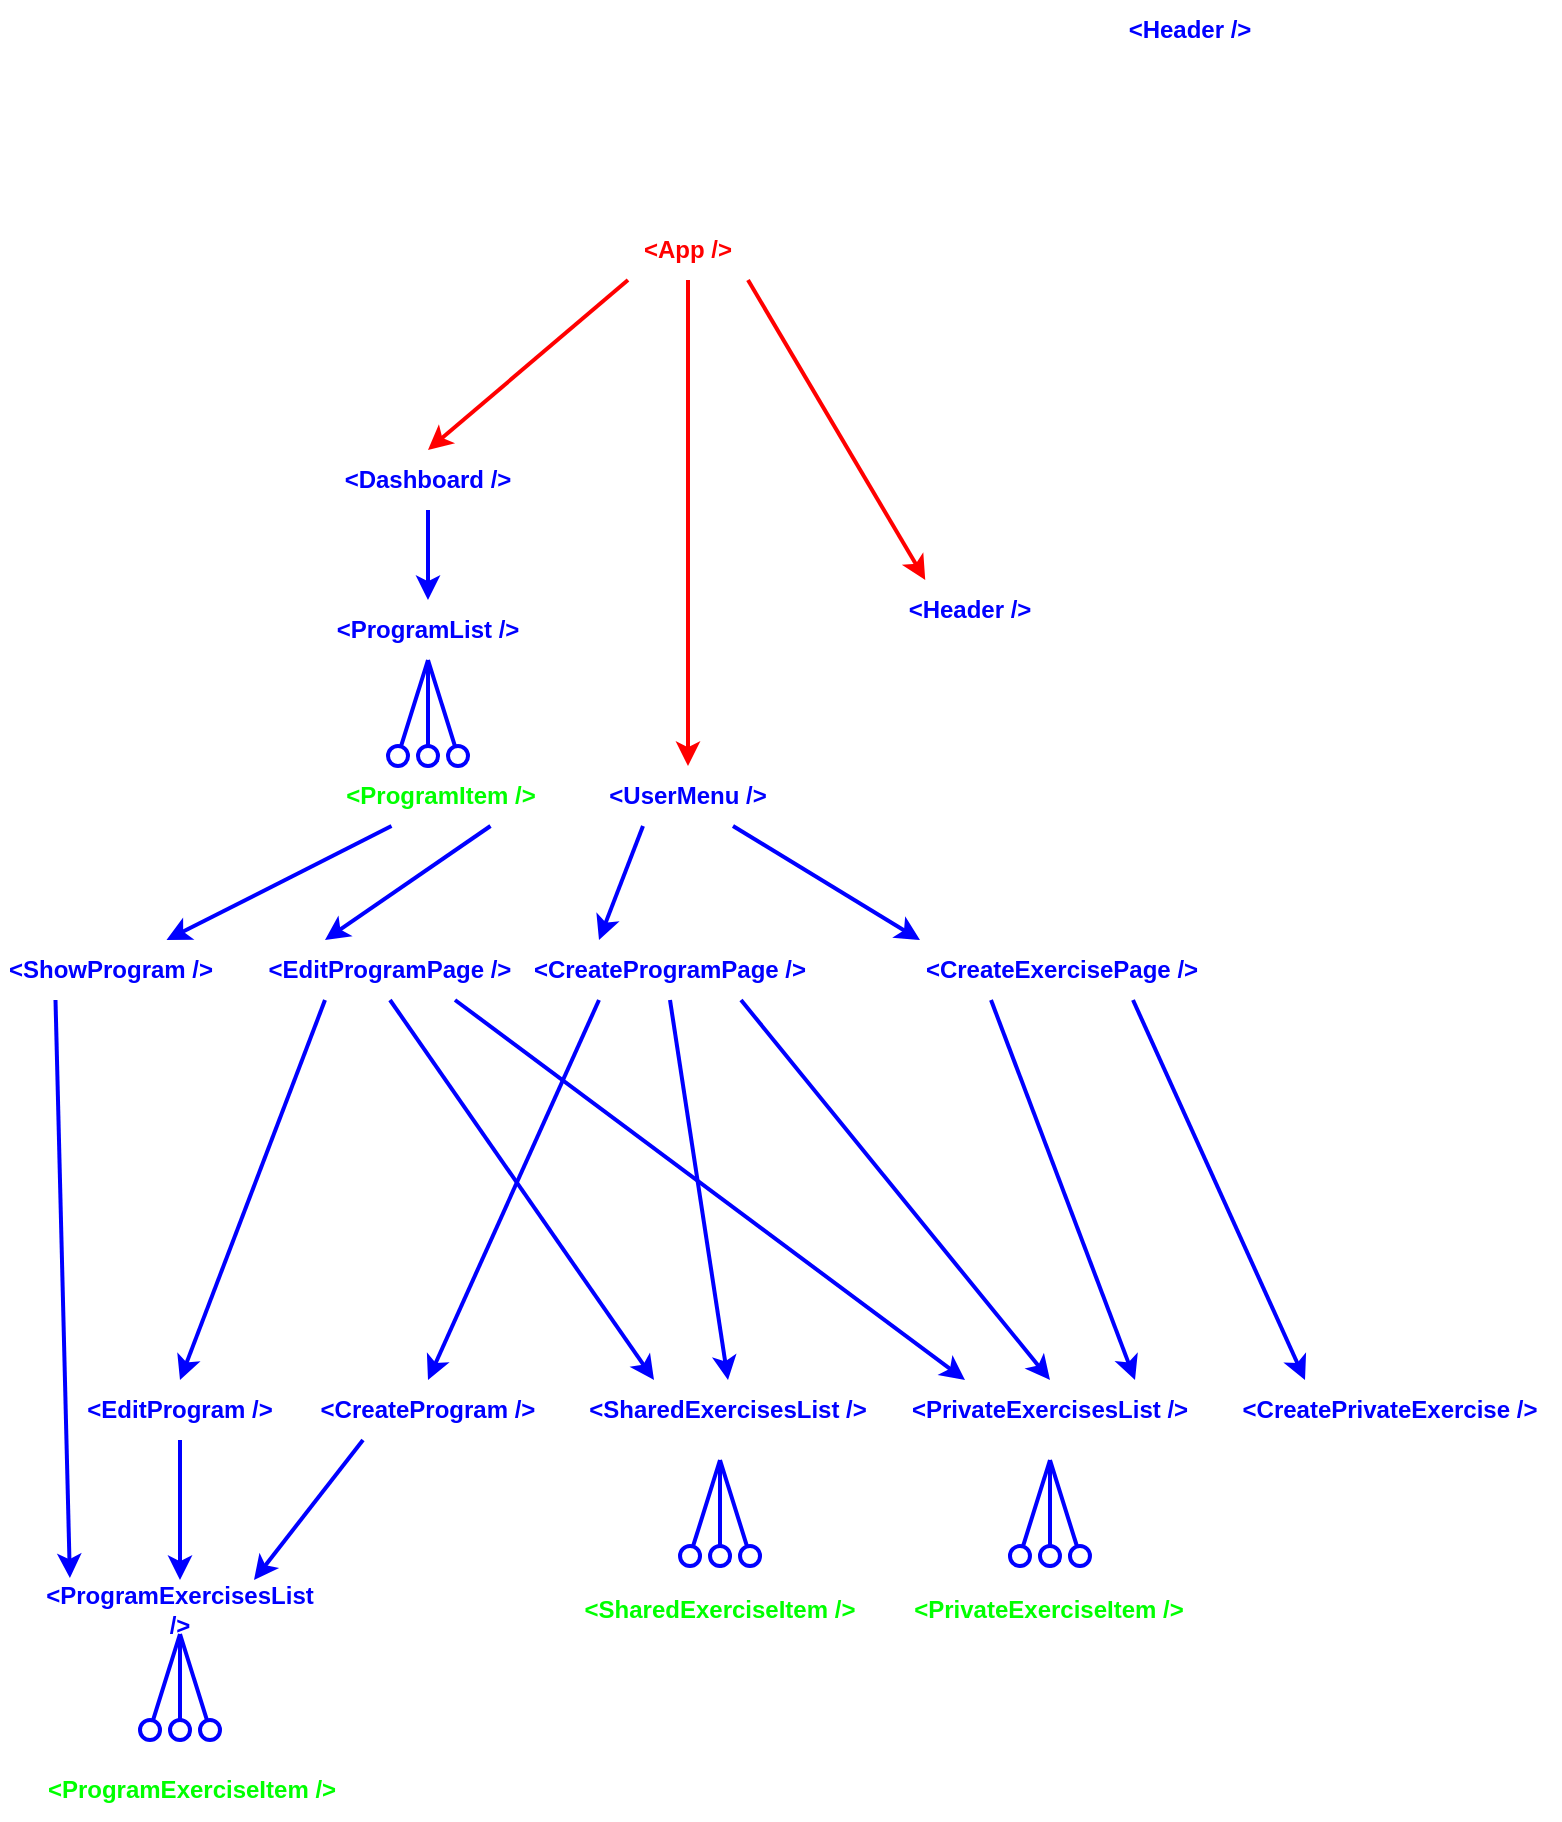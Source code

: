 <mxfile version="24.0.7" type="google">
  <diagram name="Page-1" id="ceWPvd3D52CUZ8ivyVGd">
    <mxGraphModel grid="1" page="1" gridSize="10" guides="1" tooltips="1" connect="1" arrows="1" fold="1" pageScale="1" pageWidth="850" pageHeight="1100" math="0" shadow="0">
      <root>
        <mxCell id="0" />
        <mxCell id="1" parent="0" />
        <mxCell id="GnQvcR32fJuL20evVEYU-1" value="&lt;b&gt;&lt;font color=&quot;#ff0000&quot;&gt;&amp;lt;App /&amp;gt;&lt;/font&gt;&lt;/b&gt;" style="text;html=1;strokeColor=none;fillColor=none;align=center;verticalAlign=middle;whiteSpace=wrap;rounded=0;" vertex="1" parent="1">
          <mxGeometry x="344" y="340" width="60" height="30" as="geometry" />
        </mxCell>
        <mxCell id="GnQvcR32fJuL20evVEYU-3" value="&lt;font color=&quot;#0000ff&quot;&gt;&lt;b&gt;&amp;lt;Dashboard /&amp;gt;&lt;/b&gt;&lt;/font&gt;" style="text;html=1;strokeColor=none;fillColor=none;align=center;verticalAlign=middle;whiteSpace=wrap;rounded=0;" vertex="1" parent="1">
          <mxGeometry x="199" y="455" width="90" height="30" as="geometry" />
        </mxCell>
        <mxCell id="GnQvcR32fJuL20evVEYU-5" value="&lt;b&gt;&lt;font color=&quot;#00ff00&quot;&gt;&amp;lt;SharedExerciseItem /&amp;gt;&lt;/font&gt;&lt;/b&gt;" style="text;html=1;strokeColor=none;fillColor=none;align=center;verticalAlign=middle;whiteSpace=wrap;rounded=0;" vertex="1" parent="1">
          <mxGeometry x="313.88" y="1020" width="152.25" height="30" as="geometry" />
        </mxCell>
        <mxCell id="GnQvcR32fJuL20evVEYU-6" value="" style="endArrow=classic;html=1;rounded=0;exitX=0;exitY=1;exitDx=0;exitDy=0;strokeColor=#ff0000;strokeWidth=2;entryX=0.5;entryY=0;entryDx=0;entryDy=0;" edge="1" parent="1" source="GnQvcR32fJuL20evVEYU-1" target="GnQvcR32fJuL20evVEYU-3">
          <mxGeometry width="50" height="50" relative="1" as="geometry">
            <mxPoint x="139" y="430" as="sourcePoint" />
            <mxPoint x="239" y="450" as="targetPoint" />
          </mxGeometry>
        </mxCell>
        <mxCell id="GnQvcR32fJuL20evVEYU-7" value="&lt;font color=&quot;#0000ff&quot;&gt;&lt;b&gt;&amp;lt;CreateProgramPage /&amp;gt;&lt;/b&gt;&lt;/font&gt;" style="text;html=1;strokeColor=none;fillColor=none;align=center;verticalAlign=middle;whiteSpace=wrap;rounded=0;" vertex="1" parent="1">
          <mxGeometry x="294" y="700" width="142" height="30" as="geometry" />
        </mxCell>
        <mxCell id="GnQvcR32fJuL20evVEYU-8" value="" style="endArrow=classic;html=1;rounded=0;entryX=0.5;entryY=0;entryDx=0;entryDy=0;strokeColor=#0000ff;strokeWidth=2;exitX=0.5;exitY=1;exitDx=0;exitDy=0;" edge="1" parent="1" source="GnQvcR32fJuL20evVEYU-3" target="GnQvcR32fJuL20evVEYU-19">
          <mxGeometry width="50" height="50" relative="1" as="geometry">
            <mxPoint x="202" y="485" as="sourcePoint" />
            <mxPoint x="179" y="510" as="targetPoint" />
          </mxGeometry>
        </mxCell>
        <mxCell id="GnQvcR32fJuL20evVEYU-9" value="&lt;b&gt;&lt;font color=&quot;#00ff00&quot;&gt;&amp;lt;ProgramItem /&amp;gt;&lt;/font&gt;&lt;/b&gt;" style="text;html=1;strokeColor=none;fillColor=none;align=center;verticalAlign=middle;whiteSpace=wrap;rounded=0;" vertex="1" parent="1">
          <mxGeometry x="201" y="613" width="99" height="30" as="geometry" />
        </mxCell>
        <mxCell id="GnQvcR32fJuL20evVEYU-10" value="" style="group" connectable="0" vertex="1" parent="1">
          <mxGeometry x="224" y="560" width="40" height="53" as="geometry" />
        </mxCell>
        <mxCell id="GnQvcR32fJuL20evVEYU-11" value="" style="endArrow=none;html=1;rounded=0;strokeColor=#0000ff;strokeWidth=2;entryX=0.5;entryY=1;entryDx=0;entryDy=0;" edge="1" parent="GnQvcR32fJuL20evVEYU-10" source="GnQvcR32fJuL20evVEYU-17">
          <mxGeometry width="50" height="50" relative="1" as="geometry">
            <mxPoint x="25" y="50" as="sourcePoint" />
            <mxPoint x="20" as="targetPoint" />
          </mxGeometry>
        </mxCell>
        <mxCell id="GnQvcR32fJuL20evVEYU-12" value="" style="endArrow=none;html=1;rounded=0;strokeColor=#0000ff;strokeWidth=2;entryX=0.5;entryY=1;entryDx=0;entryDy=0;" edge="1" parent="GnQvcR32fJuL20evVEYU-10" source="GnQvcR32fJuL20evVEYU-15">
          <mxGeometry width="50" height="50" relative="1" as="geometry">
            <mxPoint x="5" y="50" as="sourcePoint" />
            <mxPoint x="20" as="targetPoint" />
          </mxGeometry>
        </mxCell>
        <mxCell id="GnQvcR32fJuL20evVEYU-13" value="" style="endArrow=none;html=1;rounded=0;strokeColor=#0000ff;strokeWidth=2;entryX=0.5;entryY=1;entryDx=0;entryDy=0;" edge="1" parent="GnQvcR32fJuL20evVEYU-10" source="GnQvcR32fJuL20evVEYU-18">
          <mxGeometry width="50" height="50" relative="1" as="geometry">
            <mxPoint x="45" y="50" as="sourcePoint" />
            <mxPoint x="20" as="targetPoint" />
          </mxGeometry>
        </mxCell>
        <mxCell id="GnQvcR32fJuL20evVEYU-14" value="" style="endArrow=none;html=1;rounded=0;strokeColor=#0000ff;strokeWidth=2;entryX=0.5;entryY=1;entryDx=0;entryDy=0;" edge="1" parent="GnQvcR32fJuL20evVEYU-10" target="GnQvcR32fJuL20evVEYU-15">
          <mxGeometry width="50" height="50" relative="1" as="geometry">
            <mxPoint x="5" y="50" as="sourcePoint" />
            <mxPoint x="25" y="-10" as="targetPoint" />
          </mxGeometry>
        </mxCell>
        <mxCell id="GnQvcR32fJuL20evVEYU-15" value="" style="ellipse;whiteSpace=wrap;html=1;aspect=fixed;strokeWidth=2;strokeColor=#0000ff;" vertex="1" parent="GnQvcR32fJuL20evVEYU-10">
          <mxGeometry y="43" width="10" height="10" as="geometry" />
        </mxCell>
        <mxCell id="GnQvcR32fJuL20evVEYU-16" value="" style="endArrow=none;html=1;rounded=0;strokeColor=#0000ff;strokeWidth=2;entryX=0.5;entryY=1;entryDx=0;entryDy=0;" edge="1" parent="GnQvcR32fJuL20evVEYU-10" target="GnQvcR32fJuL20evVEYU-17">
          <mxGeometry width="50" height="50" relative="1" as="geometry">
            <mxPoint x="25" y="50" as="sourcePoint" />
            <mxPoint x="20" as="targetPoint" />
          </mxGeometry>
        </mxCell>
        <mxCell id="GnQvcR32fJuL20evVEYU-17" value="" style="ellipse;whiteSpace=wrap;html=1;aspect=fixed;strokeWidth=2;strokeColor=#0000ff;" vertex="1" parent="GnQvcR32fJuL20evVEYU-10">
          <mxGeometry x="15" y="43" width="10" height="10" as="geometry" />
        </mxCell>
        <mxCell id="GnQvcR32fJuL20evVEYU-18" value="" style="ellipse;whiteSpace=wrap;html=1;aspect=fixed;strokeWidth=2;strokeColor=#0000ff;" vertex="1" parent="GnQvcR32fJuL20evVEYU-10">
          <mxGeometry x="30" y="43" width="10" height="10" as="geometry" />
        </mxCell>
        <mxCell id="GnQvcR32fJuL20evVEYU-19" value="&lt;font color=&quot;#0000ff&quot;&gt;&lt;b&gt;&amp;lt;ProgramList /&amp;gt;&lt;br&gt;&lt;/b&gt;&lt;/font&gt;" style="text;html=1;strokeColor=none;fillColor=none;align=center;verticalAlign=middle;whiteSpace=wrap;rounded=0;" vertex="1" parent="1">
          <mxGeometry x="194" y="530" width="100" height="30" as="geometry" />
        </mxCell>
        <mxCell id="GnQvcR32fJuL20evVEYU-21" value="" style="group" connectable="0" vertex="1" parent="1">
          <mxGeometry x="370.01" y="960" width="40" height="53" as="geometry" />
        </mxCell>
        <mxCell id="GnQvcR32fJuL20evVEYU-22" value="" style="endArrow=none;html=1;rounded=0;strokeColor=#0000ff;strokeWidth=2;entryX=0.5;entryY=1;entryDx=0;entryDy=0;" edge="1" parent="GnQvcR32fJuL20evVEYU-21" source="GnQvcR32fJuL20evVEYU-28">
          <mxGeometry width="50" height="50" relative="1" as="geometry">
            <mxPoint x="25" y="50" as="sourcePoint" />
            <mxPoint x="20" as="targetPoint" />
          </mxGeometry>
        </mxCell>
        <mxCell id="GnQvcR32fJuL20evVEYU-23" value="" style="endArrow=none;html=1;rounded=0;strokeColor=#0000ff;strokeWidth=2;entryX=0.5;entryY=1;entryDx=0;entryDy=0;" edge="1" parent="GnQvcR32fJuL20evVEYU-21" source="GnQvcR32fJuL20evVEYU-26">
          <mxGeometry width="50" height="50" relative="1" as="geometry">
            <mxPoint x="5" y="50" as="sourcePoint" />
            <mxPoint x="20" as="targetPoint" />
          </mxGeometry>
        </mxCell>
        <mxCell id="GnQvcR32fJuL20evVEYU-24" value="" style="endArrow=none;html=1;rounded=0;strokeColor=#0000ff;strokeWidth=2;entryX=0.5;entryY=1;entryDx=0;entryDy=0;" edge="1" parent="GnQvcR32fJuL20evVEYU-21" source="GnQvcR32fJuL20evVEYU-29">
          <mxGeometry width="50" height="50" relative="1" as="geometry">
            <mxPoint x="45" y="50" as="sourcePoint" />
            <mxPoint x="20" as="targetPoint" />
          </mxGeometry>
        </mxCell>
        <mxCell id="GnQvcR32fJuL20evVEYU-25" value="" style="endArrow=none;html=1;rounded=0;strokeColor=#0000ff;strokeWidth=2;entryX=0.5;entryY=1;entryDx=0;entryDy=0;" edge="1" parent="GnQvcR32fJuL20evVEYU-21" target="GnQvcR32fJuL20evVEYU-26">
          <mxGeometry width="50" height="50" relative="1" as="geometry">
            <mxPoint x="5" y="50" as="sourcePoint" />
            <mxPoint x="25" y="-10" as="targetPoint" />
          </mxGeometry>
        </mxCell>
        <mxCell id="GnQvcR32fJuL20evVEYU-26" value="" style="ellipse;whiteSpace=wrap;html=1;aspect=fixed;strokeWidth=2;strokeColor=#0000ff;" vertex="1" parent="GnQvcR32fJuL20evVEYU-21">
          <mxGeometry y="43" width="10" height="10" as="geometry" />
        </mxCell>
        <mxCell id="GnQvcR32fJuL20evVEYU-27" value="" style="endArrow=none;html=1;rounded=0;strokeColor=#0000ff;strokeWidth=2;entryX=0.5;entryY=1;entryDx=0;entryDy=0;" edge="1" parent="GnQvcR32fJuL20evVEYU-21" target="GnQvcR32fJuL20evVEYU-28">
          <mxGeometry width="50" height="50" relative="1" as="geometry">
            <mxPoint x="25" y="50" as="sourcePoint" />
            <mxPoint x="20" as="targetPoint" />
          </mxGeometry>
        </mxCell>
        <mxCell id="GnQvcR32fJuL20evVEYU-28" value="" style="ellipse;whiteSpace=wrap;html=1;aspect=fixed;strokeWidth=2;strokeColor=#0000ff;" vertex="1" parent="GnQvcR32fJuL20evVEYU-21">
          <mxGeometry x="15" y="43" width="10" height="10" as="geometry" />
        </mxCell>
        <mxCell id="GnQvcR32fJuL20evVEYU-29" value="" style="ellipse;whiteSpace=wrap;html=1;aspect=fixed;strokeWidth=2;strokeColor=#0000ff;" vertex="1" parent="GnQvcR32fJuL20evVEYU-21">
          <mxGeometry x="30" y="43" width="10" height="10" as="geometry" />
        </mxCell>
        <mxCell id="GnQvcR32fJuL20evVEYU-30" value="" style="endArrow=classic;html=1;rounded=0;entryX=0.25;entryY=0;entryDx=0;entryDy=0;strokeColor=#0000ff;strokeWidth=2;exitX=0.25;exitY=1;exitDx=0;exitDy=0;" edge="1" parent="1" source="czgTI-FZJ7H7cBCSPp1i-2" target="GnQvcR32fJuL20evVEYU-7">
          <mxGeometry width="50" height="50" relative="1" as="geometry">
            <mxPoint x="18.5" y="710" as="sourcePoint" />
            <mxPoint x="76.5" y="735" as="targetPoint" />
            <Array as="points" />
          </mxGeometry>
        </mxCell>
        <mxCell id="GnQvcR32fJuL20evVEYU-32" value="&lt;font color=&quot;#0000ff&quot;&gt;&lt;b&gt;&amp;lt;Header /&amp;gt;&lt;/b&gt;&lt;/font&gt;" style="text;html=1;strokeColor=none;fillColor=none;align=center;verticalAlign=middle;whiteSpace=wrap;rounded=0;" vertex="1" parent="1">
          <mxGeometry x="580" y="230" width="90" height="30" as="geometry" />
        </mxCell>
        <mxCell id="GnQvcR32fJuL20evVEYU-35" value="&lt;font color=&quot;#0000ff&quot;&gt;&lt;b&gt;&amp;lt;ShowProgram /&amp;gt;&lt;br&gt;&lt;/b&gt;&lt;/font&gt;" style="text;html=1;strokeColor=none;fillColor=none;align=center;verticalAlign=middle;whiteSpace=wrap;rounded=0;" vertex="1" parent="1">
          <mxGeometry x="30" y="700" width="111" height="30" as="geometry" />
        </mxCell>
        <mxCell id="GnQvcR32fJuL20evVEYU-36" value="" style="endArrow=classic;html=1;rounded=0;entryX=0.75;entryY=0;entryDx=0;entryDy=0;strokeColor=#0000ff;strokeWidth=2;exitX=0.25;exitY=1;exitDx=0;exitDy=0;" edge="1" parent="1" source="GnQvcR32fJuL20evVEYU-9" target="GnQvcR32fJuL20evVEYU-35">
          <mxGeometry width="50" height="50" relative="1" as="geometry">
            <mxPoint x="212" y="495" as="sourcePoint" />
            <mxPoint x="214" y="540" as="targetPoint" />
          </mxGeometry>
        </mxCell>
        <mxCell id="bwb0BNMyFX0oNyAE1NM4-4" value="&lt;font color=&quot;#0000ff&quot;&gt;&lt;b&gt;&amp;lt;CreateExercisePage /&amp;gt;&lt;/b&gt;&lt;/font&gt;" style="text;html=1;strokeColor=none;fillColor=none;align=center;verticalAlign=middle;whiteSpace=wrap;rounded=0;" vertex="1" parent="1">
          <mxGeometry x="490" y="700" width="142" height="30" as="geometry" />
        </mxCell>
        <mxCell id="bwb0BNMyFX0oNyAE1NM4-5" value="" style="endArrow=classic;html=1;rounded=0;entryX=0;entryY=0;entryDx=0;entryDy=0;strokeColor=#0000ff;strokeWidth=2;exitX=0.75;exitY=1;exitDx=0;exitDy=0;" edge="1" parent="1" source="czgTI-FZJ7H7cBCSPp1i-2" target="bwb0BNMyFX0oNyAE1NM4-4">
          <mxGeometry width="50" height="50" relative="1" as="geometry">
            <mxPoint x="224.5" y="710" as="sourcePoint" />
            <mxPoint x="286.5" y="755" as="targetPoint" />
          </mxGeometry>
        </mxCell>
        <mxCell id="czgTI-FZJ7H7cBCSPp1i-2" value="&lt;font color=&quot;#0000ff&quot;&gt;&lt;b&gt;&amp;lt;UserMenu /&amp;gt;&lt;/b&gt;&lt;/font&gt;" style="text;html=1;strokeColor=none;fillColor=none;align=center;verticalAlign=middle;whiteSpace=wrap;rounded=0;" vertex="1" parent="1">
          <mxGeometry x="329" y="613" width="90" height="30" as="geometry" />
        </mxCell>
        <mxCell id="czgTI-FZJ7H7cBCSPp1i-3" value="&lt;font color=&quot;#0000ff&quot;&gt;&lt;b&gt;&amp;lt;EditProgramPage /&amp;gt;&lt;br&gt;&lt;/b&gt;&lt;/font&gt;" style="text;html=1;strokeColor=none;fillColor=none;align=center;verticalAlign=middle;whiteSpace=wrap;rounded=0;" vertex="1" parent="1">
          <mxGeometry x="160" y="700" width="130" height="30" as="geometry" />
        </mxCell>
        <mxCell id="czgTI-FZJ7H7cBCSPp1i-5" value="" style="endArrow=classic;html=1;rounded=0;entryX=0.25;entryY=0;entryDx=0;entryDy=0;strokeColor=#0000ff;strokeWidth=2;exitX=0.75;exitY=1;exitDx=0;exitDy=0;" edge="1" parent="1" source="GnQvcR32fJuL20evVEYU-9" target="czgTI-FZJ7H7cBCSPp1i-3">
          <mxGeometry width="50" height="50" relative="1" as="geometry">
            <mxPoint x="232" y="653" as="sourcePoint" />
            <mxPoint x="164" y="710" as="targetPoint" />
          </mxGeometry>
        </mxCell>
        <mxCell id="czgTI-FZJ7H7cBCSPp1i-6" value="&lt;font color=&quot;#0000ff&quot;&gt;&lt;b&gt;&amp;lt;SharedExercisesList /&amp;gt;&lt;/b&gt;&lt;/font&gt;" style="text;html=1;strokeColor=none;fillColor=none;align=center;verticalAlign=middle;whiteSpace=wrap;rounded=0;" vertex="1" parent="1">
          <mxGeometry x="320" y="920" width="148" height="30" as="geometry" />
        </mxCell>
        <mxCell id="czgTI-FZJ7H7cBCSPp1i-8" value="&lt;font color=&quot;#0000ff&quot;&gt;&lt;b&gt;&amp;lt;PrivateExercisesList /&amp;gt;&lt;/b&gt;&lt;/font&gt;" style="text;html=1;strokeColor=none;fillColor=none;align=center;verticalAlign=middle;whiteSpace=wrap;rounded=0;" vertex="1" parent="1">
          <mxGeometry x="470" y="920" width="170" height="30" as="geometry" />
        </mxCell>
        <mxCell id="czgTI-FZJ7H7cBCSPp1i-10" value="" style="group" connectable="0" vertex="1" parent="1">
          <mxGeometry x="534.99" y="960" width="40" height="53" as="geometry" />
        </mxCell>
        <mxCell id="czgTI-FZJ7H7cBCSPp1i-11" value="" style="endArrow=none;html=1;rounded=0;strokeColor=#0000ff;strokeWidth=2;entryX=0.5;entryY=1;entryDx=0;entryDy=0;" edge="1" parent="czgTI-FZJ7H7cBCSPp1i-10" source="czgTI-FZJ7H7cBCSPp1i-17">
          <mxGeometry width="50" height="50" relative="1" as="geometry">
            <mxPoint x="25" y="50" as="sourcePoint" />
            <mxPoint x="20" as="targetPoint" />
          </mxGeometry>
        </mxCell>
        <mxCell id="czgTI-FZJ7H7cBCSPp1i-12" value="" style="endArrow=none;html=1;rounded=0;strokeColor=#0000ff;strokeWidth=2;entryX=0.5;entryY=1;entryDx=0;entryDy=0;" edge="1" parent="czgTI-FZJ7H7cBCSPp1i-10" source="czgTI-FZJ7H7cBCSPp1i-15">
          <mxGeometry width="50" height="50" relative="1" as="geometry">
            <mxPoint x="5" y="50" as="sourcePoint" />
            <mxPoint x="20" as="targetPoint" />
          </mxGeometry>
        </mxCell>
        <mxCell id="czgTI-FZJ7H7cBCSPp1i-13" value="" style="endArrow=none;html=1;rounded=0;strokeColor=#0000ff;strokeWidth=2;entryX=0.5;entryY=1;entryDx=0;entryDy=0;" edge="1" parent="czgTI-FZJ7H7cBCSPp1i-10" source="czgTI-FZJ7H7cBCSPp1i-18">
          <mxGeometry width="50" height="50" relative="1" as="geometry">
            <mxPoint x="45" y="50" as="sourcePoint" />
            <mxPoint x="20" as="targetPoint" />
          </mxGeometry>
        </mxCell>
        <mxCell id="czgTI-FZJ7H7cBCSPp1i-14" value="" style="endArrow=none;html=1;rounded=0;strokeColor=#0000ff;strokeWidth=2;entryX=0.5;entryY=1;entryDx=0;entryDy=0;" edge="1" parent="czgTI-FZJ7H7cBCSPp1i-10" target="czgTI-FZJ7H7cBCSPp1i-15">
          <mxGeometry width="50" height="50" relative="1" as="geometry">
            <mxPoint x="5" y="50" as="sourcePoint" />
            <mxPoint x="25" y="-10" as="targetPoint" />
          </mxGeometry>
        </mxCell>
        <mxCell id="czgTI-FZJ7H7cBCSPp1i-15" value="" style="ellipse;whiteSpace=wrap;html=1;aspect=fixed;strokeWidth=2;strokeColor=#0000ff;" vertex="1" parent="czgTI-FZJ7H7cBCSPp1i-10">
          <mxGeometry y="43" width="10" height="10" as="geometry" />
        </mxCell>
        <mxCell id="czgTI-FZJ7H7cBCSPp1i-16" value="" style="endArrow=none;html=1;rounded=0;strokeColor=#0000ff;strokeWidth=2;entryX=0.5;entryY=1;entryDx=0;entryDy=0;" edge="1" parent="czgTI-FZJ7H7cBCSPp1i-10" target="czgTI-FZJ7H7cBCSPp1i-17">
          <mxGeometry width="50" height="50" relative="1" as="geometry">
            <mxPoint x="25" y="50" as="sourcePoint" />
            <mxPoint x="20" as="targetPoint" />
          </mxGeometry>
        </mxCell>
        <mxCell id="czgTI-FZJ7H7cBCSPp1i-17" value="" style="ellipse;whiteSpace=wrap;html=1;aspect=fixed;strokeWidth=2;strokeColor=#0000ff;" vertex="1" parent="czgTI-FZJ7H7cBCSPp1i-10">
          <mxGeometry x="15" y="43" width="10" height="10" as="geometry" />
        </mxCell>
        <mxCell id="czgTI-FZJ7H7cBCSPp1i-18" value="" style="ellipse;whiteSpace=wrap;html=1;aspect=fixed;strokeWidth=2;strokeColor=#0000ff;" vertex="1" parent="czgTI-FZJ7H7cBCSPp1i-10">
          <mxGeometry x="30" y="43" width="10" height="10" as="geometry" />
        </mxCell>
        <mxCell id="czgTI-FZJ7H7cBCSPp1i-19" value="&lt;b&gt;&lt;font color=&quot;#00ff00&quot;&gt;&amp;lt;PrivateExerciseItem /&amp;gt;&lt;/font&gt;&lt;/b&gt;" style="text;html=1;strokeColor=none;fillColor=none;align=center;verticalAlign=middle;whiteSpace=wrap;rounded=0;" vertex="1" parent="1">
          <mxGeometry x="481.37" y="1020" width="147.25" height="30" as="geometry" />
        </mxCell>
        <mxCell id="czgTI-FZJ7H7cBCSPp1i-20" value="&lt;font color=&quot;#0000ff&quot;&gt;&lt;b&gt;&amp;lt;EditProgram /&amp;gt;&lt;br&gt;&lt;/b&gt;&lt;/font&gt;" style="text;html=1;strokeColor=none;fillColor=none;align=center;verticalAlign=middle;whiteSpace=wrap;rounded=0;" vertex="1" parent="1">
          <mxGeometry x="55" y="920" width="130" height="30" as="geometry" />
        </mxCell>
        <mxCell id="czgTI-FZJ7H7cBCSPp1i-22" value="&lt;font color=&quot;#0000ff&quot;&gt;&lt;b&gt;&amp;lt;CreateProgram /&amp;gt;&lt;br&gt;&lt;/b&gt;&lt;/font&gt;" style="text;html=1;strokeColor=none;fillColor=none;align=center;verticalAlign=middle;whiteSpace=wrap;rounded=0;" vertex="1" parent="1">
          <mxGeometry x="179" y="920" width="130" height="30" as="geometry" />
        </mxCell>
        <mxCell id="czgTI-FZJ7H7cBCSPp1i-23" value="&lt;font color=&quot;#0000ff&quot;&gt;&lt;b&gt;&amp;lt;CreatePrivateExercise /&amp;gt;&lt;br&gt;&lt;/b&gt;&lt;/font&gt;" style="text;html=1;strokeColor=none;fillColor=none;align=center;verticalAlign=middle;whiteSpace=wrap;rounded=0;" vertex="1" parent="1">
          <mxGeometry x="640" y="920" width="170" height="30" as="geometry" />
        </mxCell>
        <mxCell id="czgTI-FZJ7H7cBCSPp1i-24" value="" style="endArrow=classic;html=1;rounded=0;entryX=0.25;entryY=0;entryDx=0;entryDy=0;strokeColor=#0000ff;strokeWidth=2;exitX=0.75;exitY=1;exitDx=0;exitDy=0;" edge="1" parent="1" source="bwb0BNMyFX0oNyAE1NM4-4" target="czgTI-FZJ7H7cBCSPp1i-23">
          <mxGeometry width="50" height="50" relative="1" as="geometry">
            <mxPoint x="500" y="653" as="sourcePoint" />
            <mxPoint x="607" y="710" as="targetPoint" />
          </mxGeometry>
        </mxCell>
        <mxCell id="czgTI-FZJ7H7cBCSPp1i-25" value="" style="endArrow=classic;html=1;rounded=0;entryX=0.75;entryY=0;entryDx=0;entryDy=0;strokeColor=#0000ff;strokeWidth=2;exitX=0.25;exitY=1;exitDx=0;exitDy=0;" edge="1" parent="1" source="bwb0BNMyFX0oNyAE1NM4-4" target="czgTI-FZJ7H7cBCSPp1i-8">
          <mxGeometry width="50" height="50" relative="1" as="geometry">
            <mxPoint x="607" y="740" as="sourcePoint" />
            <mxPoint x="635" y="790" as="targetPoint" />
          </mxGeometry>
        </mxCell>
        <mxCell id="czgTI-FZJ7H7cBCSPp1i-26" value="&lt;font color=&quot;#0000ff&quot;&gt;&lt;b&gt;&amp;lt;ProgramExercisesList /&amp;gt;&lt;/b&gt;&lt;/font&gt;" style="text;html=1;strokeColor=none;fillColor=none;align=center;verticalAlign=middle;whiteSpace=wrap;rounded=0;" vertex="1" parent="1">
          <mxGeometry x="46" y="1020" width="148" height="30" as="geometry" />
        </mxCell>
        <mxCell id="czgTI-FZJ7H7cBCSPp1i-27" value="" style="group" connectable="0" vertex="1" parent="1">
          <mxGeometry x="100" y="1047" width="40" height="53" as="geometry" />
        </mxCell>
        <mxCell id="czgTI-FZJ7H7cBCSPp1i-28" value="" style="endArrow=none;html=1;rounded=0;strokeColor=#0000ff;strokeWidth=2;entryX=0.5;entryY=1;entryDx=0;entryDy=0;" edge="1" parent="czgTI-FZJ7H7cBCSPp1i-27" source="czgTI-FZJ7H7cBCSPp1i-34">
          <mxGeometry width="50" height="50" relative="1" as="geometry">
            <mxPoint x="25" y="50" as="sourcePoint" />
            <mxPoint x="20" as="targetPoint" />
          </mxGeometry>
        </mxCell>
        <mxCell id="czgTI-FZJ7H7cBCSPp1i-29" value="" style="endArrow=none;html=1;rounded=0;strokeColor=#0000ff;strokeWidth=2;entryX=0.5;entryY=1;entryDx=0;entryDy=0;" edge="1" parent="czgTI-FZJ7H7cBCSPp1i-27" source="czgTI-FZJ7H7cBCSPp1i-32">
          <mxGeometry width="50" height="50" relative="1" as="geometry">
            <mxPoint x="5" y="50" as="sourcePoint" />
            <mxPoint x="20" as="targetPoint" />
          </mxGeometry>
        </mxCell>
        <mxCell id="czgTI-FZJ7H7cBCSPp1i-30" value="" style="endArrow=none;html=1;rounded=0;strokeColor=#0000ff;strokeWidth=2;entryX=0.5;entryY=1;entryDx=0;entryDy=0;" edge="1" parent="czgTI-FZJ7H7cBCSPp1i-27" source="czgTI-FZJ7H7cBCSPp1i-35">
          <mxGeometry width="50" height="50" relative="1" as="geometry">
            <mxPoint x="45" y="50" as="sourcePoint" />
            <mxPoint x="20" as="targetPoint" />
          </mxGeometry>
        </mxCell>
        <mxCell id="czgTI-FZJ7H7cBCSPp1i-31" value="" style="endArrow=none;html=1;rounded=0;strokeColor=#0000ff;strokeWidth=2;entryX=0.5;entryY=1;entryDx=0;entryDy=0;" edge="1" parent="czgTI-FZJ7H7cBCSPp1i-27" target="czgTI-FZJ7H7cBCSPp1i-32">
          <mxGeometry width="50" height="50" relative="1" as="geometry">
            <mxPoint x="5" y="50" as="sourcePoint" />
            <mxPoint x="25" y="-10" as="targetPoint" />
          </mxGeometry>
        </mxCell>
        <mxCell id="czgTI-FZJ7H7cBCSPp1i-32" value="" style="ellipse;whiteSpace=wrap;html=1;aspect=fixed;strokeWidth=2;strokeColor=#0000ff;" vertex="1" parent="czgTI-FZJ7H7cBCSPp1i-27">
          <mxGeometry y="43" width="10" height="10" as="geometry" />
        </mxCell>
        <mxCell id="czgTI-FZJ7H7cBCSPp1i-33" value="" style="endArrow=none;html=1;rounded=0;strokeColor=#0000ff;strokeWidth=2;entryX=0.5;entryY=1;entryDx=0;entryDy=0;" edge="1" parent="czgTI-FZJ7H7cBCSPp1i-27" target="czgTI-FZJ7H7cBCSPp1i-34">
          <mxGeometry width="50" height="50" relative="1" as="geometry">
            <mxPoint x="25" y="50" as="sourcePoint" />
            <mxPoint x="20" as="targetPoint" />
          </mxGeometry>
        </mxCell>
        <mxCell id="czgTI-FZJ7H7cBCSPp1i-34" value="" style="ellipse;whiteSpace=wrap;html=1;aspect=fixed;strokeWidth=2;strokeColor=#0000ff;" vertex="1" parent="czgTI-FZJ7H7cBCSPp1i-27">
          <mxGeometry x="15" y="43" width="10" height="10" as="geometry" />
        </mxCell>
        <mxCell id="czgTI-FZJ7H7cBCSPp1i-35" value="" style="ellipse;whiteSpace=wrap;html=1;aspect=fixed;strokeWidth=2;strokeColor=#0000ff;" vertex="1" parent="czgTI-FZJ7H7cBCSPp1i-27">
          <mxGeometry x="30" y="43" width="10" height="10" as="geometry" />
        </mxCell>
        <mxCell id="czgTI-FZJ7H7cBCSPp1i-36" value="&lt;b&gt;&lt;font color=&quot;#00ff00&quot;&gt;&amp;lt;ProgramExerciseItem /&amp;gt;&lt;/font&gt;&lt;/b&gt;" style="text;html=1;strokeColor=none;fillColor=none;align=center;verticalAlign=middle;whiteSpace=wrap;rounded=0;" vertex="1" parent="1">
          <mxGeometry x="46" y="1110" width="160" height="30" as="geometry" />
        </mxCell>
        <mxCell id="czgTI-FZJ7H7cBCSPp1i-38" value="" style="endArrow=classic;html=1;rounded=0;entryX=0.128;entryY=-0.033;entryDx=0;entryDy=0;strokeColor=#0000ff;strokeWidth=2;exitX=0.25;exitY=1;exitDx=0;exitDy=0;entryPerimeter=0;" edge="1" parent="1" source="GnQvcR32fJuL20evVEYU-35" target="czgTI-FZJ7H7cBCSPp1i-26">
          <mxGeometry width="50" height="50" relative="1" as="geometry">
            <mxPoint x="236" y="653" as="sourcePoint" />
            <mxPoint x="123" y="710" as="targetPoint" />
          </mxGeometry>
        </mxCell>
        <mxCell id="czgTI-FZJ7H7cBCSPp1i-39" value="" style="endArrow=classic;html=1;rounded=0;entryX=0.5;entryY=0;entryDx=0;entryDy=0;strokeColor=#0000ff;strokeWidth=2;exitX=0.5;exitY=1;exitDx=0;exitDy=0;" edge="1" parent="1" source="czgTI-FZJ7H7cBCSPp1i-20" target="czgTI-FZJ7H7cBCSPp1i-26">
          <mxGeometry width="50" height="50" relative="1" as="geometry">
            <mxPoint x="68" y="740" as="sourcePoint" />
            <mxPoint x="50" y="860" as="targetPoint" />
          </mxGeometry>
        </mxCell>
        <mxCell id="czgTI-FZJ7H7cBCSPp1i-40" value="" style="endArrow=classic;html=1;rounded=0;entryX=0.5;entryY=0;entryDx=0;entryDy=0;strokeColor=#0000ff;strokeWidth=2;exitX=0.25;exitY=1;exitDx=0;exitDy=0;" edge="1" parent="1" source="czgTI-FZJ7H7cBCSPp1i-3" target="czgTI-FZJ7H7cBCSPp1i-20">
          <mxGeometry width="50" height="50" relative="1" as="geometry">
            <mxPoint x="285" y="653" as="sourcePoint" />
            <mxPoint x="203" y="710" as="targetPoint" />
          </mxGeometry>
        </mxCell>
        <mxCell id="czgTI-FZJ7H7cBCSPp1i-41" value="" style="endArrow=classic;html=1;rounded=0;entryX=0.75;entryY=0;entryDx=0;entryDy=0;strokeColor=#0000ff;strokeWidth=2;exitX=0.25;exitY=1;exitDx=0;exitDy=0;" edge="1" parent="1" source="czgTI-FZJ7H7cBCSPp1i-22" target="czgTI-FZJ7H7cBCSPp1i-26">
          <mxGeometry width="50" height="50" relative="1" as="geometry">
            <mxPoint x="203" y="740" as="sourcePoint" />
            <mxPoint x="153" y="790" as="targetPoint" />
          </mxGeometry>
        </mxCell>
        <mxCell id="czgTI-FZJ7H7cBCSPp1i-42" value="" style="endArrow=classic;html=1;rounded=0;entryX=0.5;entryY=0;entryDx=0;entryDy=0;strokeColor=#0000ff;strokeWidth=2;exitX=0.25;exitY=1;exitDx=0;exitDy=0;" edge="1" parent="1" source="GnQvcR32fJuL20evVEYU-7" target="czgTI-FZJ7H7cBCSPp1i-22">
          <mxGeometry width="50" height="50" relative="1" as="geometry">
            <mxPoint x="478" y="653" as="sourcePoint" />
            <mxPoint x="418" y="711" as="targetPoint" />
            <Array as="points" />
          </mxGeometry>
        </mxCell>
        <mxCell id="czgTI-FZJ7H7cBCSPp1i-43" value="&lt;font color=&quot;#0000ff&quot;&gt;&lt;b&gt;&amp;lt;Header /&amp;gt;&lt;/b&gt;&lt;/font&gt;" style="text;html=1;strokeColor=none;fillColor=none;align=center;verticalAlign=middle;whiteSpace=wrap;rounded=0;" vertex="1" parent="1">
          <mxGeometry x="470.12" y="520" width="90" height="30" as="geometry" />
        </mxCell>
        <mxCell id="czgTI-FZJ7H7cBCSPp1i-45" value="" style="endArrow=classic;html=1;rounded=0;exitX=0.5;exitY=1;exitDx=0;exitDy=0;strokeColor=#ff0000;strokeWidth=2;entryX=0.5;entryY=0;entryDx=0;entryDy=0;" edge="1" parent="1" source="GnQvcR32fJuL20evVEYU-1" target="czgTI-FZJ7H7cBCSPp1i-2">
          <mxGeometry width="50" height="50" relative="1" as="geometry">
            <mxPoint x="384" y="380" as="sourcePoint" />
            <mxPoint x="254" y="465" as="targetPoint" />
          </mxGeometry>
        </mxCell>
        <mxCell id="czgTI-FZJ7H7cBCSPp1i-46" value="" style="endArrow=classic;html=1;rounded=0;exitX=1;exitY=1;exitDx=0;exitDy=0;strokeColor=#ff0000;strokeWidth=2;entryX=0.25;entryY=0;entryDx=0;entryDy=0;" edge="1" parent="1" source="GnQvcR32fJuL20evVEYU-1" target="czgTI-FZJ7H7cBCSPp1i-43">
          <mxGeometry width="50" height="50" relative="1" as="geometry">
            <mxPoint x="384" y="380" as="sourcePoint" />
            <mxPoint x="433" y="623" as="targetPoint" />
          </mxGeometry>
        </mxCell>
        <mxCell id="czgTI-FZJ7H7cBCSPp1i-47" value="" style="endArrow=classic;html=1;rounded=0;entryX=0.5;entryY=0;entryDx=0;entryDy=0;strokeColor=#0000ff;strokeWidth=2;exitX=0.5;exitY=1;exitDx=0;exitDy=0;" edge="1" parent="1" source="GnQvcR32fJuL20evVEYU-7" target="czgTI-FZJ7H7cBCSPp1i-6">
          <mxGeometry width="50" height="50" relative="1" as="geometry">
            <mxPoint x="262" y="820" as="sourcePoint" />
            <mxPoint x="141" y="990" as="targetPoint" />
          </mxGeometry>
        </mxCell>
        <mxCell id="czgTI-FZJ7H7cBCSPp1i-48" value="" style="endArrow=classic;html=1;rounded=0;entryX=0.5;entryY=0;entryDx=0;entryDy=0;strokeColor=#0000ff;strokeWidth=2;exitX=0.75;exitY=1;exitDx=0;exitDy=0;" edge="1" parent="1" source="GnQvcR32fJuL20evVEYU-7" target="czgTI-FZJ7H7cBCSPp1i-8">
          <mxGeometry width="50" height="50" relative="1" as="geometry">
            <mxPoint x="375" y="740" as="sourcePoint" />
            <mxPoint x="323" y="913" as="targetPoint" />
          </mxGeometry>
        </mxCell>
        <mxCell id="czgTI-FZJ7H7cBCSPp1i-49" value="" style="endArrow=classic;html=1;rounded=0;entryX=0.25;entryY=0;entryDx=0;entryDy=0;strokeColor=#0000ff;strokeWidth=2;exitX=0.5;exitY=1;exitDx=0;exitDy=0;" edge="1" parent="1" source="czgTI-FZJ7H7cBCSPp1i-3" target="czgTI-FZJ7H7cBCSPp1i-6">
          <mxGeometry width="50" height="50" relative="1" as="geometry">
            <mxPoint x="536" y="740" as="sourcePoint" />
            <mxPoint x="484" y="920" as="targetPoint" />
          </mxGeometry>
        </mxCell>
        <mxCell id="czgTI-FZJ7H7cBCSPp1i-50" value="" style="endArrow=classic;html=1;rounded=0;entryX=0.25;entryY=0;entryDx=0;entryDy=0;strokeColor=#0000ff;strokeWidth=2;exitX=0.75;exitY=1;exitDx=0;exitDy=0;" edge="1" parent="1" source="czgTI-FZJ7H7cBCSPp1i-3" target="czgTI-FZJ7H7cBCSPp1i-8">
          <mxGeometry width="50" height="50" relative="1" as="geometry">
            <mxPoint x="235" y="740" as="sourcePoint" />
            <mxPoint x="286" y="913" as="targetPoint" />
          </mxGeometry>
        </mxCell>
      </root>
    </mxGraphModel>
  </diagram>
</mxfile>

